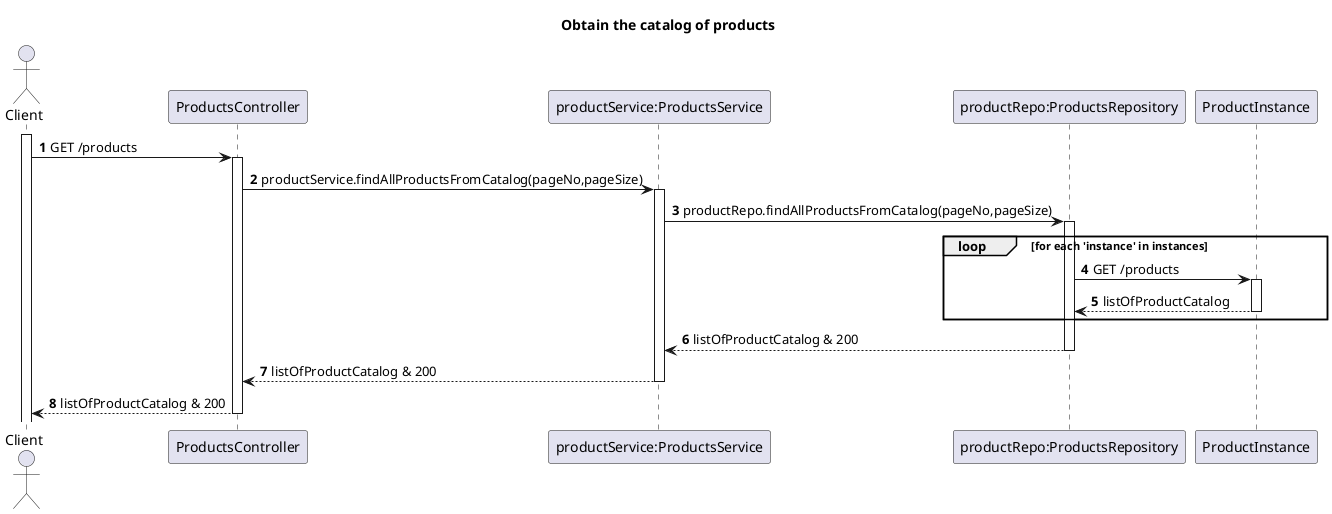 @startuml
'https://plantuml.com/sequence-diagram

title Obtain the catalog of products
autoactivate on
autonumber

actor "Client" as client
participant "ProductsController" as controller
participant "productService:ProductsService" as service
participant "productRepo:ProductsRepository" as repository
participant "ProductInstance" as instance

activate client

client -> controller : GET /products
controller -> service : productService.findAllProductsFromCatalog(pageNo,pageSize)
service -> repository: productRepo.findAllProductsFromCatalog(pageNo,pageSize)
loop for each 'instance' in instances
 repository -> instance : GET /products
 instance --> repository: listOfProductCatalog
end loop
repository --> service: listOfProductCatalog & 200
service --> controller: listOfProductCatalog & 200
controller --> client: listOfProductCatalog & 200

@enduml